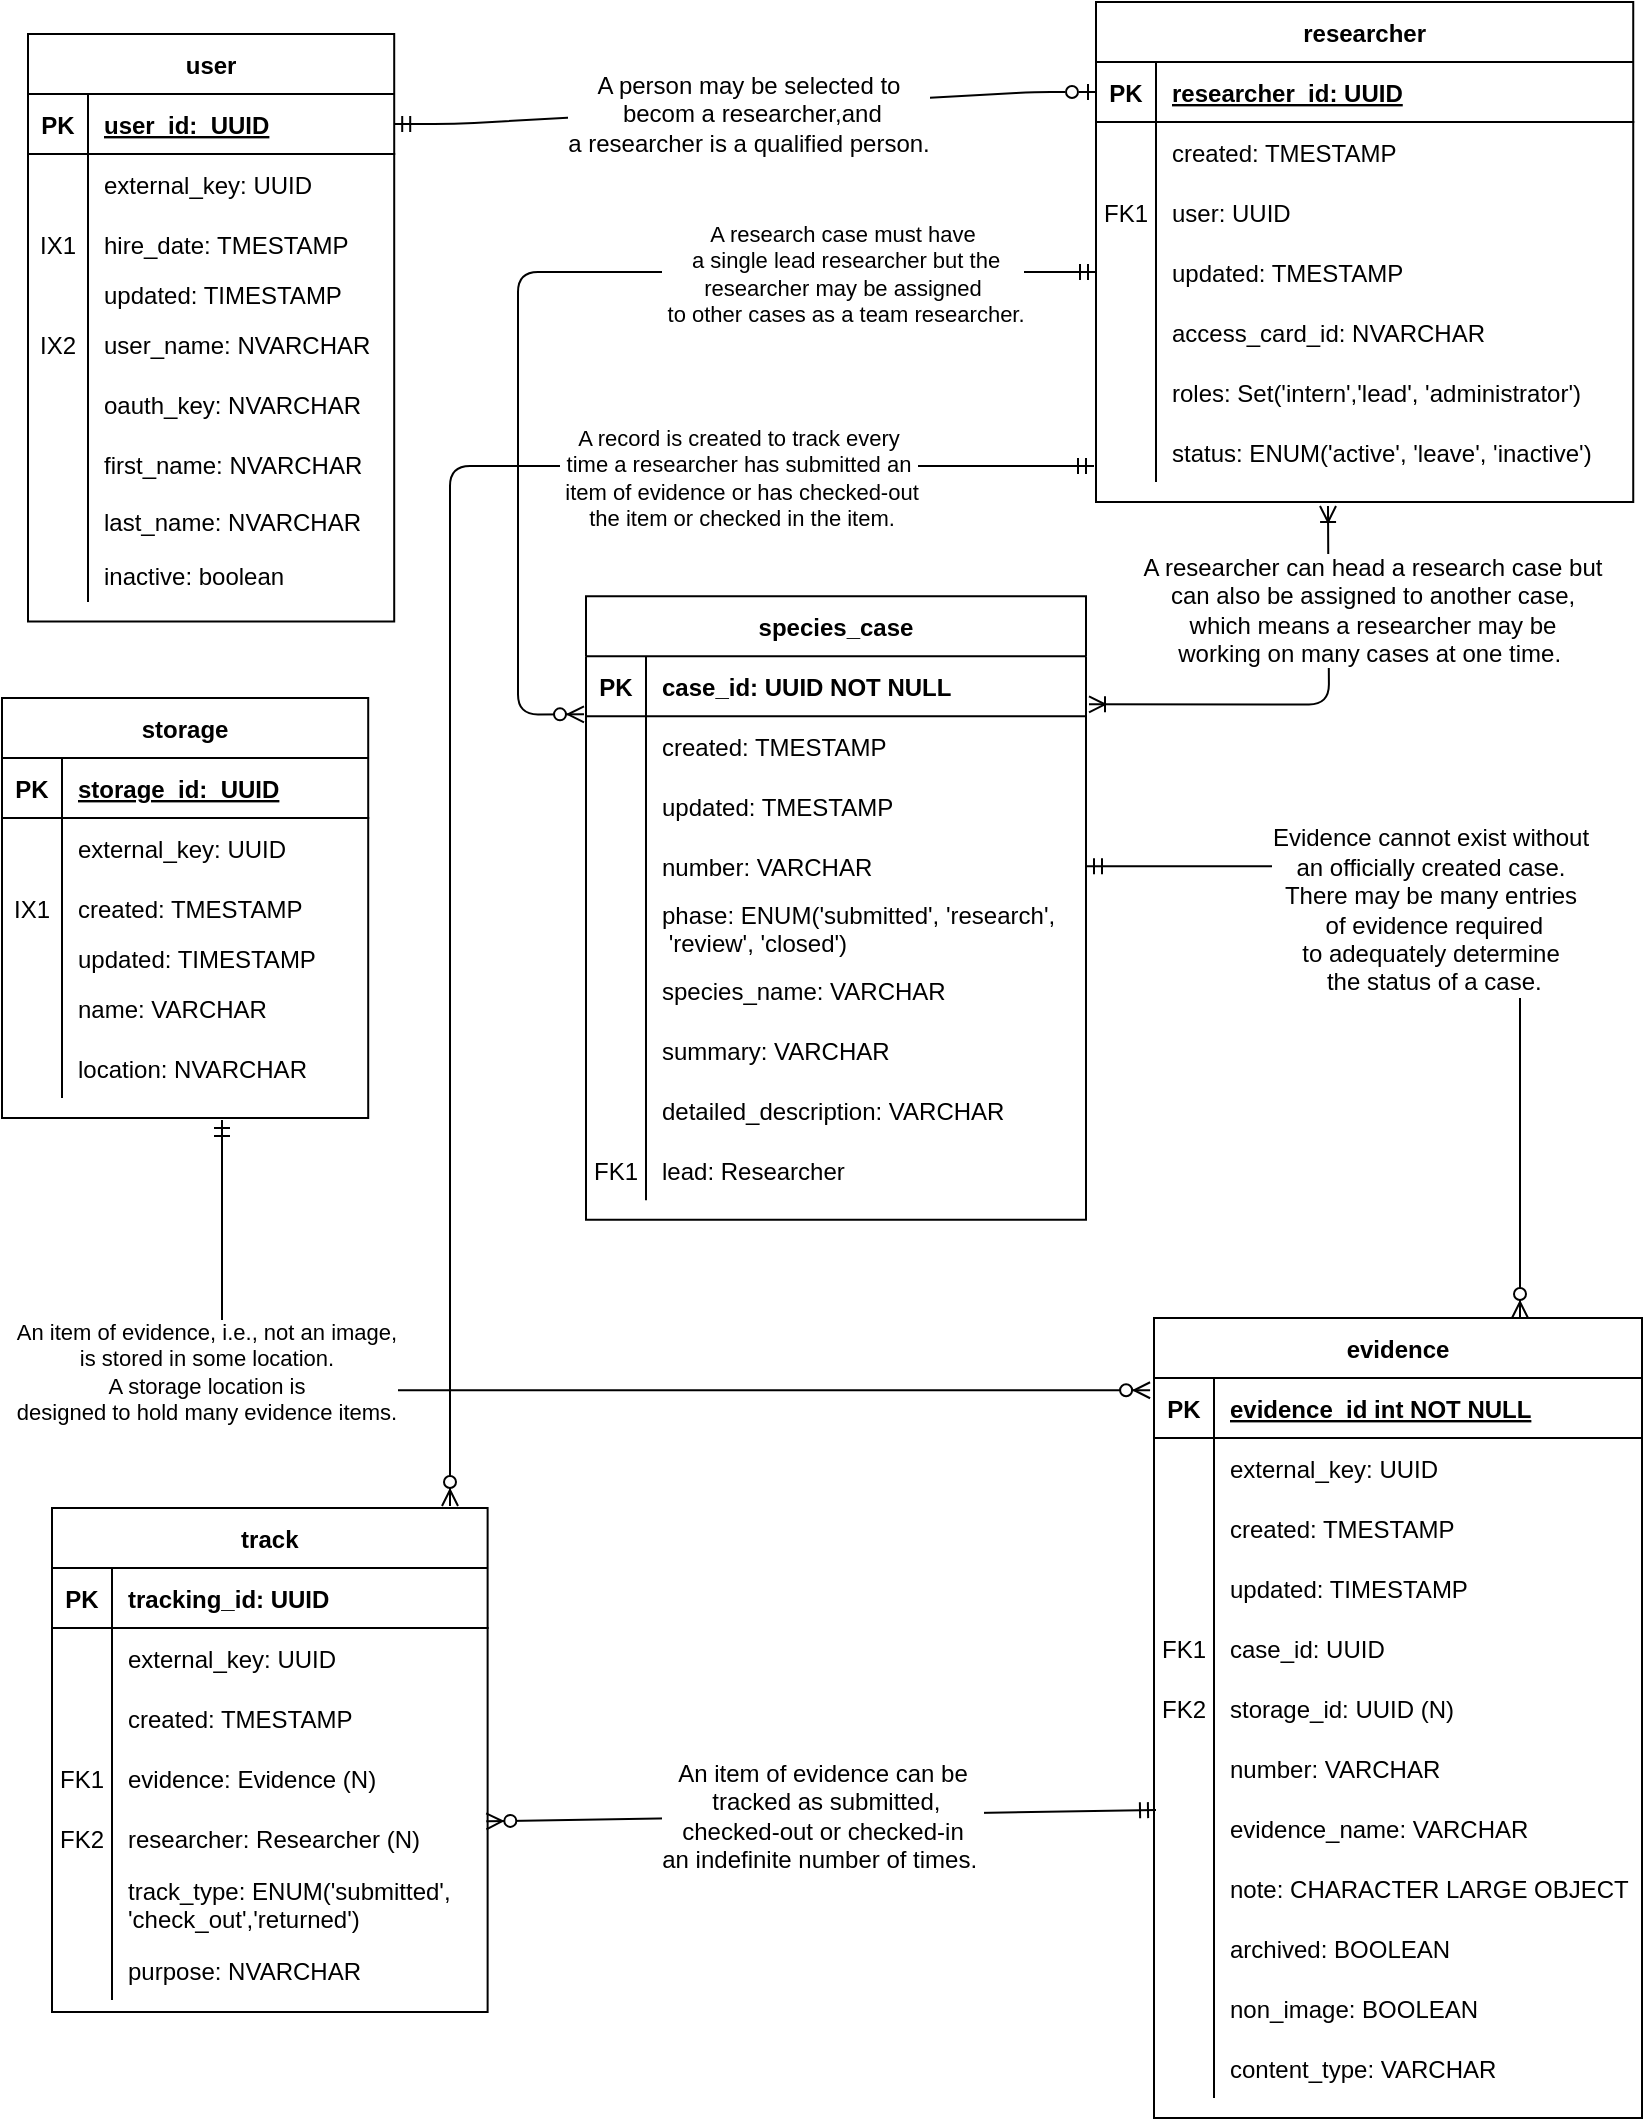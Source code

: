 <mxfile version="17.2.4" type="device"><diagram id="R2lEEEUBdFMjLlhIrx00" name="Page-1"><mxGraphModel dx="872" dy="495" grid="0" gridSize="10" guides="1" tooltips="1" connect="1" arrows="1" fold="1" page="1" pageScale="1" pageWidth="850" pageHeight="1100" math="0" shadow="0" extFonts="Permanent Marker^https://fonts.googleapis.com/css?family=Permanent+Marker"><root><mxCell id="0"/><mxCell id="1" parent="0"/><mxCell id="C-vyLk0tnHw3VtMMgP7b-13" value="species_case" style="shape=table;startSize=30;container=1;collapsible=1;childLayout=tableLayout;fixedRows=1;rowLines=0;fontStyle=1;align=center;resizeLast=1;" parent="1" vertex="1"><mxGeometry x="316" y="303.17" width="250" height="311.667" as="geometry"/></mxCell><mxCell id="C-vyLk0tnHw3VtMMgP7b-14" value="" style="shape=partialRectangle;collapsible=0;dropTarget=0;pointerEvents=0;fillColor=none;points=[[0,0.5],[1,0.5]];portConstraint=eastwest;top=0;left=0;right=0;bottom=1;" parent="C-vyLk0tnHw3VtMMgP7b-13" vertex="1"><mxGeometry y="30" width="250" height="30" as="geometry"/></mxCell><mxCell id="C-vyLk0tnHw3VtMMgP7b-15" value="PK" style="shape=partialRectangle;overflow=hidden;connectable=0;fillColor=none;top=0;left=0;bottom=0;right=0;fontStyle=1;" parent="C-vyLk0tnHw3VtMMgP7b-14" vertex="1"><mxGeometry width="30" height="30" as="geometry"><mxRectangle width="30" height="30" as="alternateBounds"/></mxGeometry></mxCell><mxCell id="C-vyLk0tnHw3VtMMgP7b-16" value="case_id: UUID NOT NULL " style="shape=partialRectangle;overflow=hidden;connectable=0;fillColor=none;top=0;left=0;bottom=0;right=0;align=left;spacingLeft=6;fontStyle=1;" parent="C-vyLk0tnHw3VtMMgP7b-14" vertex="1"><mxGeometry x="30" width="220" height="30" as="geometry"><mxRectangle width="220" height="30" as="alternateBounds"/></mxGeometry></mxCell><mxCell id="C-vyLk0tnHw3VtMMgP7b-17" value="" style="shape=partialRectangle;collapsible=0;dropTarget=0;pointerEvents=0;fillColor=none;points=[[0,0.5],[1,0.5]];portConstraint=eastwest;top=0;left=0;right=0;bottom=0;" parent="C-vyLk0tnHw3VtMMgP7b-13" vertex="1"><mxGeometry y="60" width="250" height="30" as="geometry"/></mxCell><mxCell id="C-vyLk0tnHw3VtMMgP7b-18" value="" style="shape=partialRectangle;overflow=hidden;connectable=0;fillColor=none;top=0;left=0;bottom=0;right=0;" parent="C-vyLk0tnHw3VtMMgP7b-17" vertex="1"><mxGeometry width="30" height="30" as="geometry"><mxRectangle width="30" height="30" as="alternateBounds"/></mxGeometry></mxCell><mxCell id="C-vyLk0tnHw3VtMMgP7b-19" value="created: TMESTAMP" style="shape=partialRectangle;overflow=hidden;connectable=0;fillColor=none;top=0;left=0;bottom=0;right=0;align=left;spacingLeft=6;" parent="C-vyLk0tnHw3VtMMgP7b-17" vertex="1"><mxGeometry x="30" width="220" height="30" as="geometry"><mxRectangle width="220" height="30" as="alternateBounds"/></mxGeometry></mxCell><mxCell id="JvU0ks09oIWArTATP7LB-10" value="" style="shape=partialRectangle;collapsible=0;dropTarget=0;pointerEvents=0;fillColor=none;points=[[0,0.5],[1,0.5]];portConstraint=eastwest;top=0;left=0;right=0;bottom=0;" parent="C-vyLk0tnHw3VtMMgP7b-13" vertex="1"><mxGeometry y="90" width="250" height="30" as="geometry"/></mxCell><mxCell id="JvU0ks09oIWArTATP7LB-11" value="" style="shape=partialRectangle;overflow=hidden;connectable=0;fillColor=none;top=0;left=0;bottom=0;right=0;" parent="JvU0ks09oIWArTATP7LB-10" vertex="1"><mxGeometry width="30" height="30" as="geometry"><mxRectangle width="30" height="30" as="alternateBounds"/></mxGeometry></mxCell><mxCell id="JvU0ks09oIWArTATP7LB-12" value="updated: TMESTAMP" style="shape=partialRectangle;overflow=hidden;connectable=0;fillColor=none;top=0;left=0;bottom=0;right=0;align=left;spacingLeft=6;" parent="JvU0ks09oIWArTATP7LB-10" vertex="1"><mxGeometry x="30" width="220" height="30" as="geometry"><mxRectangle width="220" height="30" as="alternateBounds"/></mxGeometry></mxCell><mxCell id="5sP2WgN8EQGmo5bwLs1_-2" value="" style="shape=partialRectangle;collapsible=0;dropTarget=0;pointerEvents=0;fillColor=none;points=[[0,0.5],[1,0.5]];portConstraint=eastwest;top=0;left=0;right=0;bottom=0;" parent="C-vyLk0tnHw3VtMMgP7b-13" vertex="1"><mxGeometry y="120" width="250" height="30" as="geometry"/></mxCell><mxCell id="5sP2WgN8EQGmo5bwLs1_-3" value="" style="shape=partialRectangle;overflow=hidden;connectable=0;fillColor=none;top=0;left=0;bottom=0;right=0;" parent="5sP2WgN8EQGmo5bwLs1_-2" vertex="1"><mxGeometry width="30" height="30" as="geometry"><mxRectangle width="30" height="30" as="alternateBounds"/></mxGeometry></mxCell><mxCell id="5sP2WgN8EQGmo5bwLs1_-4" value="number: VARCHAR" style="shape=partialRectangle;overflow=hidden;connectable=0;fillColor=none;top=0;left=0;bottom=0;right=0;align=left;spacingLeft=6;" parent="5sP2WgN8EQGmo5bwLs1_-2" vertex="1"><mxGeometry x="30" width="220" height="30" as="geometry"><mxRectangle width="220" height="30" as="alternateBounds"/></mxGeometry></mxCell><mxCell id="5sP2WgN8EQGmo5bwLs1_-5" value="" style="shape=partialRectangle;collapsible=0;dropTarget=0;pointerEvents=0;fillColor=none;points=[[0,0.5],[1,0.5]];portConstraint=eastwest;top=0;left=0;right=0;bottom=0;" parent="C-vyLk0tnHw3VtMMgP7b-13" vertex="1"><mxGeometry y="150" width="250" height="32" as="geometry"/></mxCell><mxCell id="5sP2WgN8EQGmo5bwLs1_-6" value="" style="shape=partialRectangle;overflow=hidden;connectable=0;fillColor=none;top=0;left=0;bottom=0;right=0;" parent="5sP2WgN8EQGmo5bwLs1_-5" vertex="1"><mxGeometry width="30" height="32" as="geometry"><mxRectangle width="30" height="32" as="alternateBounds"/></mxGeometry></mxCell><mxCell id="5sP2WgN8EQGmo5bwLs1_-7" value="phase: ENUM('submitted', 'research',&#10; 'review', 'closed')" style="shape=partialRectangle;overflow=hidden;connectable=0;fillColor=none;top=0;left=0;bottom=0;right=0;align=left;spacingLeft=6;" parent="5sP2WgN8EQGmo5bwLs1_-5" vertex="1"><mxGeometry x="30" width="220" height="32" as="geometry"><mxRectangle width="220" height="32" as="alternateBounds"/></mxGeometry></mxCell><mxCell id="C-vyLk0tnHw3VtMMgP7b-20" value="" style="shape=partialRectangle;collapsible=0;dropTarget=0;pointerEvents=0;fillColor=none;points=[[0,0.5],[1,0.5]];portConstraint=eastwest;top=0;left=0;right=0;bottom=0;" parent="C-vyLk0tnHw3VtMMgP7b-13" vertex="1"><mxGeometry y="182" width="250" height="30" as="geometry"/></mxCell><mxCell id="C-vyLk0tnHw3VtMMgP7b-21" value="" style="shape=partialRectangle;overflow=hidden;connectable=0;fillColor=none;top=0;left=0;bottom=0;right=0;" parent="C-vyLk0tnHw3VtMMgP7b-20" vertex="1"><mxGeometry width="30" height="30" as="geometry"><mxRectangle width="30" height="30" as="alternateBounds"/></mxGeometry></mxCell><mxCell id="C-vyLk0tnHw3VtMMgP7b-22" value="species_name: VARCHAR" style="shape=partialRectangle;overflow=hidden;connectable=0;fillColor=none;top=0;left=0;bottom=0;right=0;align=left;spacingLeft=6;" parent="C-vyLk0tnHw3VtMMgP7b-20" vertex="1"><mxGeometry x="30" width="220" height="30" as="geometry"><mxRectangle width="220" height="30" as="alternateBounds"/></mxGeometry></mxCell><mxCell id="5sP2WgN8EQGmo5bwLs1_-8" value="" style="shape=partialRectangle;collapsible=0;dropTarget=0;pointerEvents=0;fillColor=none;points=[[0,0.5],[1,0.5]];portConstraint=eastwest;top=0;left=0;right=0;bottom=0;" parent="C-vyLk0tnHw3VtMMgP7b-13" vertex="1"><mxGeometry y="212" width="250" height="30" as="geometry"/></mxCell><mxCell id="5sP2WgN8EQGmo5bwLs1_-9" value="" style="shape=partialRectangle;overflow=hidden;connectable=0;fillColor=none;top=0;left=0;bottom=0;right=0;" parent="5sP2WgN8EQGmo5bwLs1_-8" vertex="1"><mxGeometry width="30" height="30" as="geometry"><mxRectangle width="30" height="30" as="alternateBounds"/></mxGeometry></mxCell><mxCell id="5sP2WgN8EQGmo5bwLs1_-10" value="summary: VARCHAR" style="shape=partialRectangle;overflow=hidden;connectable=0;fillColor=none;top=0;left=0;bottom=0;right=0;align=left;spacingLeft=6;" parent="5sP2WgN8EQGmo5bwLs1_-8" vertex="1"><mxGeometry x="30" width="220" height="30" as="geometry"><mxRectangle width="220" height="30" as="alternateBounds"/></mxGeometry></mxCell><mxCell id="5sP2WgN8EQGmo5bwLs1_-11" value="" style="shape=partialRectangle;collapsible=0;dropTarget=0;pointerEvents=0;fillColor=none;points=[[0,0.5],[1,0.5]];portConstraint=eastwest;top=0;left=0;right=0;bottom=0;" parent="C-vyLk0tnHw3VtMMgP7b-13" vertex="1"><mxGeometry y="242" width="250" height="30" as="geometry"/></mxCell><mxCell id="5sP2WgN8EQGmo5bwLs1_-12" value="" style="shape=partialRectangle;overflow=hidden;connectable=0;fillColor=none;top=0;left=0;bottom=0;right=0;" parent="5sP2WgN8EQGmo5bwLs1_-11" vertex="1"><mxGeometry width="30" height="30" as="geometry"><mxRectangle width="30" height="30" as="alternateBounds"/></mxGeometry></mxCell><mxCell id="5sP2WgN8EQGmo5bwLs1_-13" value="detailed_description: VARCHAR" style="shape=partialRectangle;overflow=hidden;connectable=0;fillColor=none;top=0;left=0;bottom=0;right=0;align=left;spacingLeft=6;" parent="5sP2WgN8EQGmo5bwLs1_-11" vertex="1"><mxGeometry x="30" width="220" height="30" as="geometry"><mxRectangle width="220" height="30" as="alternateBounds"/></mxGeometry></mxCell><mxCell id="5sP2WgN8EQGmo5bwLs1_-51" value="" style="shape=partialRectangle;collapsible=0;dropTarget=0;pointerEvents=0;fillColor=none;points=[[0,0.5],[1,0.5]];portConstraint=eastwest;top=0;left=0;right=0;bottom=0;" parent="C-vyLk0tnHw3VtMMgP7b-13" vertex="1"><mxGeometry y="272" width="250" height="30" as="geometry"/></mxCell><mxCell id="5sP2WgN8EQGmo5bwLs1_-52" value="FK1" style="shape=partialRectangle;overflow=hidden;connectable=0;fillColor=none;top=0;left=0;bottom=0;right=0;" parent="5sP2WgN8EQGmo5bwLs1_-51" vertex="1"><mxGeometry width="30" height="30" as="geometry"><mxRectangle width="30" height="30" as="alternateBounds"/></mxGeometry></mxCell><mxCell id="5sP2WgN8EQGmo5bwLs1_-53" value="lead: Researcher" style="shape=partialRectangle;overflow=hidden;connectable=0;fillColor=none;top=0;left=0;bottom=0;right=0;align=left;spacingLeft=6;" parent="5sP2WgN8EQGmo5bwLs1_-51" vertex="1"><mxGeometry x="30" width="220" height="30" as="geometry"><mxRectangle width="220" height="30" as="alternateBounds"/></mxGeometry></mxCell><mxCell id="CBW8E1DYW-HsrD96wwYP-21" value="evidence" style="shape=table;startSize=30;container=1;collapsible=1;childLayout=tableLayout;fixedRows=1;rowLines=0;fontStyle=1;align=center;resizeLast=1;" parent="1" vertex="1"><mxGeometry x="600" y="664" width="244" height="400" as="geometry"/></mxCell><mxCell id="CBW8E1DYW-HsrD96wwYP-22" value="" style="shape=partialRectangle;collapsible=0;dropTarget=0;pointerEvents=0;fillColor=none;points=[[0,0.5],[1,0.5]];portConstraint=eastwest;top=0;left=0;right=0;bottom=1;" parent="CBW8E1DYW-HsrD96wwYP-21" vertex="1"><mxGeometry y="30" width="244" height="30" as="geometry"/></mxCell><mxCell id="CBW8E1DYW-HsrD96wwYP-23" value="PK" style="shape=partialRectangle;overflow=hidden;connectable=0;fillColor=none;top=0;left=0;bottom=0;right=0;fontStyle=1;" parent="CBW8E1DYW-HsrD96wwYP-22" vertex="1"><mxGeometry width="30" height="30" as="geometry"><mxRectangle width="30" height="30" as="alternateBounds"/></mxGeometry></mxCell><mxCell id="CBW8E1DYW-HsrD96wwYP-24" value="evidence_id int NOT NULL " style="shape=partialRectangle;overflow=hidden;connectable=0;fillColor=none;top=0;left=0;bottom=0;right=0;align=left;spacingLeft=6;fontStyle=5;" parent="CBW8E1DYW-HsrD96wwYP-22" vertex="1"><mxGeometry x="30" width="214" height="30" as="geometry"><mxRectangle width="214" height="30" as="alternateBounds"/></mxGeometry></mxCell><mxCell id="5sP2WgN8EQGmo5bwLs1_-45" value="" style="shape=partialRectangle;collapsible=0;dropTarget=0;pointerEvents=0;fillColor=none;points=[[0,0.5],[1,0.5]];portConstraint=eastwest;top=0;left=0;right=0;bottom=0;" parent="CBW8E1DYW-HsrD96wwYP-21" vertex="1"><mxGeometry y="60" width="244" height="30" as="geometry"/></mxCell><mxCell id="5sP2WgN8EQGmo5bwLs1_-46" value="" style="shape=partialRectangle;overflow=hidden;connectable=0;fillColor=none;top=0;left=0;bottom=0;right=0;" parent="5sP2WgN8EQGmo5bwLs1_-45" vertex="1"><mxGeometry width="30" height="30" as="geometry"><mxRectangle width="30" height="30" as="alternateBounds"/></mxGeometry></mxCell><mxCell id="5sP2WgN8EQGmo5bwLs1_-47" value="external_key: UUID" style="shape=partialRectangle;overflow=hidden;connectable=0;fillColor=none;top=0;left=0;bottom=0;right=0;align=left;spacingLeft=6;" parent="5sP2WgN8EQGmo5bwLs1_-45" vertex="1"><mxGeometry x="30" width="214" height="30" as="geometry"><mxRectangle width="214" height="30" as="alternateBounds"/></mxGeometry></mxCell><mxCell id="JvU0ks09oIWArTATP7LB-4" value="" style="shape=partialRectangle;collapsible=0;dropTarget=0;pointerEvents=0;fillColor=none;points=[[0,0.5],[1,0.5]];portConstraint=eastwest;top=0;left=0;right=0;bottom=0;" parent="CBW8E1DYW-HsrD96wwYP-21" vertex="1"><mxGeometry y="90" width="244" height="30" as="geometry"/></mxCell><mxCell id="JvU0ks09oIWArTATP7LB-5" value="" style="shape=partialRectangle;overflow=hidden;connectable=0;fillColor=none;top=0;left=0;bottom=0;right=0;" parent="JvU0ks09oIWArTATP7LB-4" vertex="1"><mxGeometry width="30" height="30" as="geometry"><mxRectangle width="30" height="30" as="alternateBounds"/></mxGeometry></mxCell><mxCell id="JvU0ks09oIWArTATP7LB-6" value="created: TMESTAMP" style="shape=partialRectangle;overflow=hidden;connectable=0;fillColor=none;top=0;left=0;bottom=0;right=0;align=left;spacingLeft=6;" parent="JvU0ks09oIWArTATP7LB-4" vertex="1"><mxGeometry x="30" width="214" height="30" as="geometry"><mxRectangle width="214" height="30" as="alternateBounds"/></mxGeometry></mxCell><mxCell id="JvU0ks09oIWArTATP7LB-7" value="" style="shape=partialRectangle;collapsible=0;dropTarget=0;pointerEvents=0;fillColor=none;points=[[0,0.5],[1,0.5]];portConstraint=eastwest;top=0;left=0;right=0;bottom=0;" parent="CBW8E1DYW-HsrD96wwYP-21" vertex="1"><mxGeometry y="120" width="244" height="30" as="geometry"/></mxCell><mxCell id="JvU0ks09oIWArTATP7LB-8" value="" style="shape=partialRectangle;overflow=hidden;connectable=0;fillColor=none;top=0;left=0;bottom=0;right=0;" parent="JvU0ks09oIWArTATP7LB-7" vertex="1"><mxGeometry width="30" height="30" as="geometry"><mxRectangle width="30" height="30" as="alternateBounds"/></mxGeometry></mxCell><mxCell id="JvU0ks09oIWArTATP7LB-9" value="updated: TIMESTAMP" style="shape=partialRectangle;overflow=hidden;connectable=0;fillColor=none;top=0;left=0;bottom=0;right=0;align=left;spacingLeft=6;" parent="JvU0ks09oIWArTATP7LB-7" vertex="1"><mxGeometry x="30" width="214" height="30" as="geometry"><mxRectangle width="214" height="30" as="alternateBounds"/></mxGeometry></mxCell><mxCell id="CBW8E1DYW-HsrD96wwYP-25" value="" style="shape=partialRectangle;collapsible=0;dropTarget=0;pointerEvents=0;fillColor=none;points=[[0,0.5],[1,0.5]];portConstraint=eastwest;top=0;left=0;right=0;bottom=0;" parent="CBW8E1DYW-HsrD96wwYP-21" vertex="1"><mxGeometry y="150" width="244" height="30" as="geometry"/></mxCell><mxCell id="CBW8E1DYW-HsrD96wwYP-26" value="FK1" style="shape=partialRectangle;overflow=hidden;connectable=0;fillColor=none;top=0;left=0;bottom=0;right=0;" parent="CBW8E1DYW-HsrD96wwYP-25" vertex="1"><mxGeometry width="30" height="30" as="geometry"><mxRectangle width="30" height="30" as="alternateBounds"/></mxGeometry></mxCell><mxCell id="CBW8E1DYW-HsrD96wwYP-27" value="case_id: UUID" style="shape=partialRectangle;overflow=hidden;connectable=0;fillColor=none;top=0;left=0;bottom=0;right=0;align=left;spacingLeft=6;" parent="CBW8E1DYW-HsrD96wwYP-25" vertex="1"><mxGeometry x="30" width="214" height="30" as="geometry"><mxRectangle width="214" height="30" as="alternateBounds"/></mxGeometry></mxCell><mxCell id="CBW8E1DYW-HsrD96wwYP-28" value="" style="shape=partialRectangle;collapsible=0;dropTarget=0;pointerEvents=0;fillColor=none;points=[[0,0.5],[1,0.5]];portConstraint=eastwest;top=0;left=0;right=0;bottom=0;" parent="CBW8E1DYW-HsrD96wwYP-21" vertex="1"><mxGeometry y="180" width="244" height="30" as="geometry"/></mxCell><mxCell id="CBW8E1DYW-HsrD96wwYP-29" value="FK2" style="shape=partialRectangle;overflow=hidden;connectable=0;fillColor=none;top=0;left=0;bottom=0;right=0;" parent="CBW8E1DYW-HsrD96wwYP-28" vertex="1"><mxGeometry width="30" height="30" as="geometry"><mxRectangle width="30" height="30" as="alternateBounds"/></mxGeometry></mxCell><mxCell id="CBW8E1DYW-HsrD96wwYP-30" value="storage_id: UUID (N)" style="shape=partialRectangle;overflow=hidden;connectable=0;fillColor=none;top=0;left=0;bottom=0;right=0;align=left;spacingLeft=6;" parent="CBW8E1DYW-HsrD96wwYP-28" vertex="1"><mxGeometry x="30" width="214" height="30" as="geometry"><mxRectangle width="214" height="30" as="alternateBounds"/></mxGeometry></mxCell><mxCell id="gM_kHmzgaJMSD7h1Kxhx-1" value="" style="shape=partialRectangle;collapsible=0;dropTarget=0;pointerEvents=0;fillColor=none;points=[[0,0.5],[1,0.5]];portConstraint=eastwest;top=0;left=0;right=0;bottom=0;" parent="CBW8E1DYW-HsrD96wwYP-21" vertex="1"><mxGeometry y="210" width="244" height="30" as="geometry"/></mxCell><mxCell id="gM_kHmzgaJMSD7h1Kxhx-2" value="" style="shape=partialRectangle;overflow=hidden;connectable=0;fillColor=none;top=0;left=0;bottom=0;right=0;" parent="gM_kHmzgaJMSD7h1Kxhx-1" vertex="1"><mxGeometry width="30" height="30" as="geometry"><mxRectangle width="30" height="30" as="alternateBounds"/></mxGeometry></mxCell><mxCell id="gM_kHmzgaJMSD7h1Kxhx-3" value="number: VARCHAR" style="shape=partialRectangle;overflow=hidden;connectable=0;fillColor=none;top=0;left=0;bottom=0;right=0;align=left;spacingLeft=6;" parent="gM_kHmzgaJMSD7h1Kxhx-1" vertex="1"><mxGeometry x="30" width="214" height="30" as="geometry"><mxRectangle width="214" height="30" as="alternateBounds"/></mxGeometry></mxCell><mxCell id="gM_kHmzgaJMSD7h1Kxhx-4" value="" style="shape=partialRectangle;collapsible=0;dropTarget=0;pointerEvents=0;fillColor=none;points=[[0,0.5],[1,0.5]];portConstraint=eastwest;top=0;left=0;right=0;bottom=0;" parent="CBW8E1DYW-HsrD96wwYP-21" vertex="1"><mxGeometry y="240" width="244" height="30" as="geometry"/></mxCell><mxCell id="gM_kHmzgaJMSD7h1Kxhx-5" value="" style="shape=partialRectangle;overflow=hidden;connectable=0;fillColor=none;top=0;left=0;bottom=0;right=0;" parent="gM_kHmzgaJMSD7h1Kxhx-4" vertex="1"><mxGeometry width="30" height="30" as="geometry"><mxRectangle width="30" height="30" as="alternateBounds"/></mxGeometry></mxCell><mxCell id="gM_kHmzgaJMSD7h1Kxhx-6" value="evidence_name: VARCHAR" style="shape=partialRectangle;overflow=hidden;connectable=0;fillColor=none;top=0;left=0;bottom=0;right=0;align=left;spacingLeft=6;" parent="gM_kHmzgaJMSD7h1Kxhx-4" vertex="1"><mxGeometry x="30" width="214" height="30" as="geometry"><mxRectangle width="214" height="30" as="alternateBounds"/></mxGeometry></mxCell><mxCell id="gM_kHmzgaJMSD7h1Kxhx-7" value="" style="shape=partialRectangle;collapsible=0;dropTarget=0;pointerEvents=0;fillColor=none;points=[[0,0.5],[1,0.5]];portConstraint=eastwest;top=0;left=0;right=0;bottom=0;" parent="CBW8E1DYW-HsrD96wwYP-21" vertex="1"><mxGeometry y="270" width="244" height="30" as="geometry"/></mxCell><mxCell id="gM_kHmzgaJMSD7h1Kxhx-8" value="" style="shape=partialRectangle;overflow=hidden;connectable=0;fillColor=none;top=0;left=0;bottom=0;right=0;" parent="gM_kHmzgaJMSD7h1Kxhx-7" vertex="1"><mxGeometry width="30" height="30" as="geometry"><mxRectangle width="30" height="30" as="alternateBounds"/></mxGeometry></mxCell><mxCell id="gM_kHmzgaJMSD7h1Kxhx-9" value="note: CHARACTER LARGE OBJECT" style="shape=partialRectangle;overflow=hidden;connectable=0;fillColor=none;top=0;left=0;bottom=0;right=0;align=left;spacingLeft=6;" parent="gM_kHmzgaJMSD7h1Kxhx-7" vertex="1"><mxGeometry x="30" width="214" height="30" as="geometry"><mxRectangle width="214" height="30" as="alternateBounds"/></mxGeometry></mxCell><mxCell id="gM_kHmzgaJMSD7h1Kxhx-10" value="" style="shape=partialRectangle;collapsible=0;dropTarget=0;pointerEvents=0;fillColor=none;points=[[0,0.5],[1,0.5]];portConstraint=eastwest;top=0;left=0;right=0;bottom=0;" parent="CBW8E1DYW-HsrD96wwYP-21" vertex="1"><mxGeometry y="300" width="244" height="30" as="geometry"/></mxCell><mxCell id="gM_kHmzgaJMSD7h1Kxhx-11" value="" style="shape=partialRectangle;overflow=hidden;connectable=0;fillColor=none;top=0;left=0;bottom=0;right=0;" parent="gM_kHmzgaJMSD7h1Kxhx-10" vertex="1"><mxGeometry width="30" height="30" as="geometry"><mxRectangle width="30" height="30" as="alternateBounds"/></mxGeometry></mxCell><mxCell id="gM_kHmzgaJMSD7h1Kxhx-12" value="archived: BOOLEAN" style="shape=partialRectangle;overflow=hidden;connectable=0;fillColor=none;top=0;left=0;bottom=0;right=0;align=left;spacingLeft=6;" parent="gM_kHmzgaJMSD7h1Kxhx-10" vertex="1"><mxGeometry x="30" width="214" height="30" as="geometry"><mxRectangle width="214" height="30" as="alternateBounds"/></mxGeometry></mxCell><mxCell id="gM_kHmzgaJMSD7h1Kxhx-13" value="" style="shape=partialRectangle;collapsible=0;dropTarget=0;pointerEvents=0;fillColor=none;points=[[0,0.5],[1,0.5]];portConstraint=eastwest;top=0;left=0;right=0;bottom=0;" parent="CBW8E1DYW-HsrD96wwYP-21" vertex="1"><mxGeometry y="330" width="244" height="30" as="geometry"/></mxCell><mxCell id="gM_kHmzgaJMSD7h1Kxhx-14" value="" style="shape=partialRectangle;overflow=hidden;connectable=0;fillColor=none;top=0;left=0;bottom=0;right=0;" parent="gM_kHmzgaJMSD7h1Kxhx-13" vertex="1"><mxGeometry width="30" height="30" as="geometry"><mxRectangle width="30" height="30" as="alternateBounds"/></mxGeometry></mxCell><mxCell id="gM_kHmzgaJMSD7h1Kxhx-15" value="non_image: BOOLEAN" style="shape=partialRectangle;overflow=hidden;connectable=0;fillColor=none;top=0;left=0;bottom=0;right=0;align=left;spacingLeft=6;" parent="gM_kHmzgaJMSD7h1Kxhx-13" vertex="1"><mxGeometry x="30" width="214" height="30" as="geometry"><mxRectangle width="214" height="30" as="alternateBounds"/></mxGeometry></mxCell><mxCell id="5sP2WgN8EQGmo5bwLs1_-48" value="" style="shape=partialRectangle;collapsible=0;dropTarget=0;pointerEvents=0;fillColor=none;points=[[0,0.5],[1,0.5]];portConstraint=eastwest;top=0;left=0;right=0;bottom=0;" parent="CBW8E1DYW-HsrD96wwYP-21" vertex="1"><mxGeometry y="360" width="244" height="30" as="geometry"/></mxCell><mxCell id="5sP2WgN8EQGmo5bwLs1_-49" value="" style="shape=partialRectangle;overflow=hidden;connectable=0;fillColor=none;top=0;left=0;bottom=0;right=0;" parent="5sP2WgN8EQGmo5bwLs1_-48" vertex="1"><mxGeometry width="30" height="30" as="geometry"><mxRectangle width="30" height="30" as="alternateBounds"/></mxGeometry></mxCell><mxCell id="5sP2WgN8EQGmo5bwLs1_-50" value="content_type: VARCHAR" style="shape=partialRectangle;overflow=hidden;connectable=0;fillColor=none;top=0;left=0;bottom=0;right=0;align=left;spacingLeft=6;" parent="5sP2WgN8EQGmo5bwLs1_-48" vertex="1"><mxGeometry x="30" width="214" height="30" as="geometry"><mxRectangle width="214" height="30" as="alternateBounds"/></mxGeometry></mxCell><mxCell id="5sP2WgN8EQGmo5bwLs1_-1" value="Evidence cannot exist without &lt;br&gt;an officially created case. &lt;br&gt;There may be many entries&lt;br&gt;&amp;nbsp;of evidence required &lt;br&gt;to adequately determine&lt;br&gt;&amp;nbsp;the status of a case." style="fontSize=12;html=1;endArrow=ERzeroToMany;startArrow=ERmandOne;edgeStyle=orthogonalEdgeStyle;exitX=1;exitY=0.5;exitDx=0;exitDy=0;entryX=0.75;entryY=0;entryDx=0;entryDy=0;" parent="1" source="5sP2WgN8EQGmo5bwLs1_-2" target="CBW8E1DYW-HsrD96wwYP-21" edge="1"><mxGeometry x="-0.223" y="-22" width="100" height="100" relative="1" as="geometry"><mxPoint x="469" y="506" as="sourcePoint"/><mxPoint x="410" y="697" as="targetPoint"/><mxPoint as="offset"/></mxGeometry></mxCell><mxCell id="5sP2WgN8EQGmo5bwLs1_-41" value="A researcher can head a research case but &lt;br&gt;can also be assigned to another case,&lt;br&gt;which means a researcher may be &lt;br&gt;working on many cases at one time.&amp;nbsp;" style="fontSize=12;html=1;endArrow=ERoneToMany;startArrow=ERoneToMany;exitX=1.006;exitY=0.8;exitDx=0;exitDy=0;edgeStyle=orthogonalEdgeStyle;exitPerimeter=0;" parent="1" source="C-vyLk0tnHw3VtMMgP7b-14" edge="1"><mxGeometry x="0.524" y="-22" width="100" height="100" relative="1" as="geometry"><mxPoint x="491" y="430" as="sourcePoint"/><mxPoint x="687" y="258" as="targetPoint"/><mxPoint as="offset"/></mxGeometry></mxCell><mxCell id="C-vyLk0tnHw3VtMMgP7b-23" value="user" style="shape=table;startSize=30;container=1;collapsible=1;childLayout=tableLayout;fixedRows=1;rowLines=0;fontStyle=1;align=center;resizeLast=1;" parent="1" vertex="1"><mxGeometry x="37.002" y="22" width="183.103" height="293.693" as="geometry"/></mxCell><mxCell id="C-vyLk0tnHw3VtMMgP7b-24" value="" style="shape=partialRectangle;collapsible=0;dropTarget=0;pointerEvents=0;fillColor=none;points=[[0,0.5],[1,0.5]];portConstraint=eastwest;top=0;left=0;right=0;bottom=1;" parent="C-vyLk0tnHw3VtMMgP7b-23" vertex="1"><mxGeometry y="30" width="183.103" height="30" as="geometry"/></mxCell><mxCell id="C-vyLk0tnHw3VtMMgP7b-25" value="PK" style="shape=partialRectangle;overflow=hidden;connectable=0;fillColor=none;top=0;left=0;bottom=0;right=0;fontStyle=1;" parent="C-vyLk0tnHw3VtMMgP7b-24" vertex="1"><mxGeometry width="30" height="30" as="geometry"><mxRectangle width="30" height="30" as="alternateBounds"/></mxGeometry></mxCell><mxCell id="C-vyLk0tnHw3VtMMgP7b-26" value="user_id:  UUID" style="shape=partialRectangle;overflow=hidden;connectable=0;fillColor=none;top=0;left=0;bottom=0;right=0;align=left;spacingLeft=6;fontStyle=5;" parent="C-vyLk0tnHw3VtMMgP7b-24" vertex="1"><mxGeometry x="30" width="153.103" height="30" as="geometry"><mxRectangle width="153.103" height="30" as="alternateBounds"/></mxGeometry></mxCell><mxCell id="2B0N_Wl0zQWA0DdDdHzv-2" value="" style="shape=partialRectangle;collapsible=0;dropTarget=0;pointerEvents=0;fillColor=none;points=[[0,0.5],[1,0.5]];portConstraint=eastwest;top=0;left=0;right=0;bottom=0;" parent="C-vyLk0tnHw3VtMMgP7b-23" vertex="1"><mxGeometry y="60" width="183.103" height="30" as="geometry"/></mxCell><mxCell id="2B0N_Wl0zQWA0DdDdHzv-3" value="" style="shape=partialRectangle;overflow=hidden;connectable=0;fillColor=none;top=0;left=0;bottom=0;right=0;" parent="2B0N_Wl0zQWA0DdDdHzv-2" vertex="1"><mxGeometry width="30" height="30" as="geometry"><mxRectangle width="30" height="30" as="alternateBounds"/></mxGeometry></mxCell><mxCell id="2B0N_Wl0zQWA0DdDdHzv-4" value="external_key: UUID" style="shape=partialRectangle;overflow=hidden;connectable=0;fillColor=none;top=0;left=0;bottom=0;right=0;align=left;spacingLeft=6;" parent="2B0N_Wl0zQWA0DdDdHzv-2" vertex="1"><mxGeometry x="30" width="153.103" height="30" as="geometry"><mxRectangle width="153.103" height="30" as="alternateBounds"/></mxGeometry></mxCell><mxCell id="uK24Tcoy7Z74Q3FAuvYM-1" value="" style="shape=partialRectangle;collapsible=0;dropTarget=0;pointerEvents=0;fillColor=none;points=[[0,0.5],[1,0.5]];portConstraint=eastwest;top=0;left=0;right=0;bottom=0;" parent="C-vyLk0tnHw3VtMMgP7b-23" vertex="1"><mxGeometry y="90" width="183.103" height="30" as="geometry"/></mxCell><mxCell id="uK24Tcoy7Z74Q3FAuvYM-2" value="IX1" style="shape=partialRectangle;overflow=hidden;connectable=0;fillColor=none;top=0;left=0;bottom=0;right=0;" parent="uK24Tcoy7Z74Q3FAuvYM-1" vertex="1"><mxGeometry width="30" height="30" as="geometry"><mxRectangle width="30" height="30" as="alternateBounds"/></mxGeometry></mxCell><mxCell id="uK24Tcoy7Z74Q3FAuvYM-3" value="hire_date: TMESTAMP" style="shape=partialRectangle;overflow=hidden;connectable=0;fillColor=none;top=0;left=0;bottom=0;right=0;align=left;spacingLeft=6;" parent="uK24Tcoy7Z74Q3FAuvYM-1" vertex="1"><mxGeometry x="30" width="153.103" height="30" as="geometry"><mxRectangle width="153.103" height="30" as="alternateBounds"/></mxGeometry></mxCell><mxCell id="2B0N_Wl0zQWA0DdDdHzv-5" value="" style="shape=partialRectangle;collapsible=0;dropTarget=0;pointerEvents=0;fillColor=none;points=[[0,0.5],[1,0.5]];portConstraint=eastwest;top=0;left=0;right=0;bottom=0;" parent="C-vyLk0tnHw3VtMMgP7b-23" vertex="1"><mxGeometry y="120" width="183.103" height="20" as="geometry"/></mxCell><mxCell id="2B0N_Wl0zQWA0DdDdHzv-6" value="" style="shape=partialRectangle;overflow=hidden;connectable=0;fillColor=none;top=0;left=0;bottom=0;right=0;" parent="2B0N_Wl0zQWA0DdDdHzv-5" vertex="1"><mxGeometry width="30" height="20" as="geometry"><mxRectangle width="30" height="20" as="alternateBounds"/></mxGeometry></mxCell><mxCell id="2B0N_Wl0zQWA0DdDdHzv-7" value="updated: TIMESTAMP" style="shape=partialRectangle;overflow=hidden;connectable=0;fillColor=none;top=0;left=0;bottom=0;right=0;align=left;spacingLeft=6;" parent="2B0N_Wl0zQWA0DdDdHzv-5" vertex="1"><mxGeometry x="30" width="153.103" height="20" as="geometry"><mxRectangle width="153.103" height="20" as="alternateBounds"/></mxGeometry></mxCell><mxCell id="C-vyLk0tnHw3VtMMgP7b-27" value="" style="shape=partialRectangle;collapsible=0;dropTarget=0;pointerEvents=0;fillColor=none;points=[[0,0.5],[1,0.5]];portConstraint=eastwest;top=0;left=0;right=0;bottom=0;" parent="C-vyLk0tnHw3VtMMgP7b-23" vertex="1"><mxGeometry y="140" width="183.103" height="30" as="geometry"/></mxCell><mxCell id="C-vyLk0tnHw3VtMMgP7b-28" value="IX2" style="shape=partialRectangle;overflow=hidden;connectable=0;fillColor=none;top=0;left=0;bottom=0;right=0;" parent="C-vyLk0tnHw3VtMMgP7b-27" vertex="1"><mxGeometry width="30" height="30" as="geometry"><mxRectangle width="30" height="30" as="alternateBounds"/></mxGeometry></mxCell><mxCell id="C-vyLk0tnHw3VtMMgP7b-29" value="user_name: NVARCHAR " style="shape=partialRectangle;overflow=hidden;connectable=0;fillColor=none;top=0;left=0;bottom=0;right=0;align=left;spacingLeft=6;" parent="C-vyLk0tnHw3VtMMgP7b-27" vertex="1"><mxGeometry x="30" width="153.103" height="30" as="geometry"><mxRectangle width="153.103" height="30" as="alternateBounds"/></mxGeometry></mxCell><mxCell id="Ow9dAvMLi8LnMIdlSTMW-1" value="" style="shape=partialRectangle;collapsible=0;dropTarget=0;pointerEvents=0;fillColor=none;points=[[0,0.5],[1,0.5]];portConstraint=eastwest;top=0;left=0;right=0;bottom=0;" parent="C-vyLk0tnHw3VtMMgP7b-23" vertex="1"><mxGeometry y="170" width="183.103" height="30" as="geometry"/></mxCell><mxCell id="Ow9dAvMLi8LnMIdlSTMW-2" value="" style="shape=partialRectangle;overflow=hidden;connectable=0;fillColor=none;top=0;left=0;bottom=0;right=0;" parent="Ow9dAvMLi8LnMIdlSTMW-1" vertex="1"><mxGeometry width="30" height="30" as="geometry"><mxRectangle width="30" height="30" as="alternateBounds"/></mxGeometry></mxCell><mxCell id="Ow9dAvMLi8LnMIdlSTMW-3" value="oauth_key: NVARCHAR " style="shape=partialRectangle;overflow=hidden;connectable=0;fillColor=none;top=0;left=0;bottom=0;right=0;align=left;spacingLeft=6;" parent="Ow9dAvMLi8LnMIdlSTMW-1" vertex="1"><mxGeometry x="30" width="153.103" height="30" as="geometry"><mxRectangle width="153.103" height="30" as="alternateBounds"/></mxGeometry></mxCell><mxCell id="2B0N_Wl0zQWA0DdDdHzv-8" value="" style="shape=partialRectangle;collapsible=0;dropTarget=0;pointerEvents=0;fillColor=none;points=[[0,0.5],[1,0.5]];portConstraint=eastwest;top=0;left=0;right=0;bottom=0;" parent="C-vyLk0tnHw3VtMMgP7b-23" vertex="1"><mxGeometry y="200" width="183.103" height="30" as="geometry"/></mxCell><mxCell id="2B0N_Wl0zQWA0DdDdHzv-9" value="" style="shape=partialRectangle;overflow=hidden;connectable=0;fillColor=none;top=0;left=0;bottom=0;right=0;" parent="2B0N_Wl0zQWA0DdDdHzv-8" vertex="1"><mxGeometry width="30" height="30" as="geometry"><mxRectangle width="30" height="30" as="alternateBounds"/></mxGeometry></mxCell><mxCell id="2B0N_Wl0zQWA0DdDdHzv-10" value="first_name: NVARCHAR " style="shape=partialRectangle;overflow=hidden;connectable=0;fillColor=none;top=0;left=0;bottom=0;right=0;align=left;spacingLeft=6;" parent="2B0N_Wl0zQWA0DdDdHzv-8" vertex="1"><mxGeometry x="30" width="153.103" height="30" as="geometry"><mxRectangle width="153.103" height="30" as="alternateBounds"/></mxGeometry></mxCell><mxCell id="2B0N_Wl0zQWA0DdDdHzv-11" value="" style="shape=partialRectangle;collapsible=0;dropTarget=0;pointerEvents=0;fillColor=none;points=[[0,0.5],[1,0.5]];portConstraint=eastwest;top=0;left=0;right=0;bottom=0;" parent="C-vyLk0tnHw3VtMMgP7b-23" vertex="1"><mxGeometry y="230" width="183.103" height="27" as="geometry"/></mxCell><mxCell id="2B0N_Wl0zQWA0DdDdHzv-12" value="" style="shape=partialRectangle;overflow=hidden;connectable=0;fillColor=none;top=0;left=0;bottom=0;right=0;" parent="2B0N_Wl0zQWA0DdDdHzv-11" vertex="1"><mxGeometry width="30" height="27" as="geometry"><mxRectangle width="30" height="27" as="alternateBounds"/></mxGeometry></mxCell><mxCell id="2B0N_Wl0zQWA0DdDdHzv-13" value="last_name: NVARCHAR " style="shape=partialRectangle;overflow=hidden;connectable=0;fillColor=none;top=0;left=0;bottom=0;right=0;align=left;spacingLeft=6;" parent="2B0N_Wl0zQWA0DdDdHzv-11" vertex="1"><mxGeometry x="30" width="153.103" height="27" as="geometry"><mxRectangle width="153.103" height="27" as="alternateBounds"/></mxGeometry></mxCell><mxCell id="oy75awSSQLf3G2YUX-Z2-1" value="" style="shape=partialRectangle;collapsible=0;dropTarget=0;pointerEvents=0;fillColor=none;points=[[0,0.5],[1,0.5]];portConstraint=eastwest;top=0;left=0;right=0;bottom=0;" parent="C-vyLk0tnHw3VtMMgP7b-23" vertex="1"><mxGeometry y="257" width="183.103" height="27" as="geometry"/></mxCell><mxCell id="oy75awSSQLf3G2YUX-Z2-2" value="" style="shape=partialRectangle;overflow=hidden;connectable=0;fillColor=none;top=0;left=0;bottom=0;right=0;" parent="oy75awSSQLf3G2YUX-Z2-1" vertex="1"><mxGeometry width="30" height="27" as="geometry"><mxRectangle width="30" height="27" as="alternateBounds"/></mxGeometry></mxCell><mxCell id="oy75awSSQLf3G2YUX-Z2-3" value="inactive: boolean" style="shape=partialRectangle;overflow=hidden;connectable=0;fillColor=none;top=0;left=0;bottom=0;right=0;align=left;spacingLeft=6;" parent="oy75awSSQLf3G2YUX-Z2-1" vertex="1"><mxGeometry x="30" width="153.103" height="27" as="geometry"><mxRectangle width="153.103" height="27" as="alternateBounds"/></mxGeometry></mxCell><mxCell id="5sP2WgN8EQGmo5bwLs1_-54" value="" style="edgeStyle=orthogonalEdgeStyle;fontSize=12;html=1;endArrow=ERzeroToMany;startArrow=ERmandOne;exitX=0;exitY=0.5;exitDx=0;exitDy=0;entryX=-0.004;entryY=-0.033;entryDx=0;entryDy=0;entryPerimeter=0;" parent="1" source="2B0N_Wl0zQWA0DdDdHzv-22" target="C-vyLk0tnHw3VtMMgP7b-17" edge="1"><mxGeometry width="100" height="100" relative="1" as="geometry"><mxPoint x="462.0" y="141" as="sourcePoint"/><mxPoint x="335" y="434" as="targetPoint"/><Array as="points"><mxPoint x="282" y="141"/><mxPoint x="282" y="362"/></Array></mxGeometry></mxCell><mxCell id="5sP2WgN8EQGmo5bwLs1_-56" value="A research case must have&lt;br&gt;&amp;nbsp;a single lead researcher but the &lt;br&gt;researcher may be assigned&lt;br&gt;&amp;nbsp;to other cases as a team researcher." style="edgeLabel;html=1;align=center;verticalAlign=middle;resizable=0;points=[];" parent="5sP2WgN8EQGmo5bwLs1_-54" vertex="1" connectable="0"><mxGeometry x="-0.25" y="1" relative="1" as="geometry"><mxPoint x="76" as="offset"/></mxGeometry></mxCell><mxCell id="XYJWDwUYscroUXyJySVR-1" value="A person may be selected to&lt;br&gt;&amp;nbsp;becom a researcher,and &lt;br&gt;a researcher is a qualified person." style="edgeStyle=entityRelationEdgeStyle;fontSize=12;html=1;endArrow=ERzeroToOne;startArrow=ERmandOne;exitX=1;exitY=0.5;exitDx=0;exitDy=0;entryX=0;entryY=0.5;entryDx=0;entryDy=0;startFill=0;endFill=0;" parent="1" source="C-vyLk0tnHw3VtMMgP7b-24" target="C-vyLk0tnHw3VtMMgP7b-3" edge="1"><mxGeometry x="0.009" y="-3" width="100" height="100" relative="1" as="geometry"><mxPoint x="379" y="274" as="sourcePoint"/><mxPoint x="479" y="174" as="targetPoint"/><mxPoint as="offset"/></mxGeometry></mxCell><mxCell id="XYJWDwUYscroUXyJySVR-5" value="" style="fontSize=12;html=1;endArrow=ERmandOne;startArrow=ERzeroToMany;strokeColor=#000000;endFill=0;startFill=1;edgeStyle=orthogonalEdgeStyle;" parent="1" edge="1"><mxGeometry width="100" height="100" relative="1" as="geometry"><mxPoint x="248" y="758" as="sourcePoint"/><mxPoint x="570" y="238" as="targetPoint"/><Array as="points"><mxPoint x="248" y="717"/><mxPoint x="248" y="238"/></Array></mxGeometry></mxCell><mxCell id="XYJWDwUYscroUXyJySVR-6" value="A record is created to track every &lt;br&gt;time a researcher has submitted an&lt;br&gt;&amp;nbsp;item of evidence or has checked-out&lt;br&gt;&amp;nbsp;the item or checked in the item." style="edgeLabel;html=1;align=center;verticalAlign=middle;resizable=0;points=[];" parent="XYJWDwUYscroUXyJySVR-5" vertex="1" connectable="0"><mxGeometry x="-0.319" y="-2" relative="1" as="geometry"><mxPoint x="142" y="-228" as="offset"/></mxGeometry></mxCell><mxCell id="qPnuuBx5514RENVjrEbs-1" value="" style="group" parent="1" vertex="1" connectable="0"><mxGeometry x="47" y="759" width="252" height="283" as="geometry"/></mxCell><mxCell id="CBW8E1DYW-HsrD96wwYP-11" value="track" style="shape=table;startSize=30;container=1;collapsible=1;childLayout=tableLayout;fixedRows=1;rowLines=0;fontStyle=1;align=center;resizeLast=1;" parent="qPnuuBx5514RENVjrEbs-1" vertex="1"><mxGeometry x="2" width="217.811" height="252" as="geometry"/></mxCell><mxCell id="CBW8E1DYW-HsrD96wwYP-12" value="" style="shape=partialRectangle;collapsible=0;dropTarget=0;pointerEvents=0;fillColor=none;points=[[0,0.5],[1,0.5]];portConstraint=eastwest;top=0;left=0;right=0;bottom=1;" parent="CBW8E1DYW-HsrD96wwYP-11" vertex="1"><mxGeometry y="30" width="217.811" height="30" as="geometry"/></mxCell><mxCell id="CBW8E1DYW-HsrD96wwYP-13" value="PK" style="shape=partialRectangle;overflow=hidden;connectable=0;fillColor=none;top=0;left=0;bottom=0;right=0;fontStyle=1;" parent="CBW8E1DYW-HsrD96wwYP-12" vertex="1"><mxGeometry width="30" height="30" as="geometry"><mxRectangle width="30" height="30" as="alternateBounds"/></mxGeometry></mxCell><mxCell id="CBW8E1DYW-HsrD96wwYP-14" value="tracking_id: UUID" style="shape=partialRectangle;overflow=hidden;connectable=0;fillColor=none;top=0;left=0;bottom=0;right=0;align=left;spacingLeft=6;fontStyle=1;" parent="CBW8E1DYW-HsrD96wwYP-12" vertex="1"><mxGeometry x="30" width="187.811" height="30" as="geometry"><mxRectangle width="187.811" height="30" as="alternateBounds"/></mxGeometry></mxCell><mxCell id="K8Ljm1ankBMKKZi-XfXo-10" value="" style="shape=partialRectangle;collapsible=0;dropTarget=0;pointerEvents=0;fillColor=none;points=[[0,0.5],[1,0.5]];portConstraint=eastwest;top=0;left=0;right=0;bottom=0;" parent="CBW8E1DYW-HsrD96wwYP-11" vertex="1"><mxGeometry y="60" width="217.811" height="30" as="geometry"/></mxCell><mxCell id="K8Ljm1ankBMKKZi-XfXo-11" value="" style="shape=partialRectangle;overflow=hidden;connectable=0;fillColor=none;top=0;left=0;bottom=0;right=0;" parent="K8Ljm1ankBMKKZi-XfXo-10" vertex="1"><mxGeometry width="30" height="30" as="geometry"><mxRectangle width="30" height="30" as="alternateBounds"/></mxGeometry></mxCell><mxCell id="K8Ljm1ankBMKKZi-XfXo-12" value="external_key: UUID" style="shape=partialRectangle;overflow=hidden;connectable=0;fillColor=none;top=0;left=0;bottom=0;right=0;align=left;spacingLeft=6;" parent="K8Ljm1ankBMKKZi-XfXo-10" vertex="1"><mxGeometry x="30" width="187.811" height="30" as="geometry"><mxRectangle width="187.811" height="30" as="alternateBounds"/></mxGeometry></mxCell><mxCell id="CBW8E1DYW-HsrD96wwYP-15" value="" style="shape=partialRectangle;collapsible=0;dropTarget=0;pointerEvents=0;fillColor=none;points=[[0,0.5],[1,0.5]];portConstraint=eastwest;top=0;left=0;right=0;bottom=0;" parent="CBW8E1DYW-HsrD96wwYP-11" vertex="1"><mxGeometry y="90" width="217.811" height="30" as="geometry"/></mxCell><mxCell id="CBW8E1DYW-HsrD96wwYP-16" value="" style="shape=partialRectangle;overflow=hidden;connectable=0;fillColor=none;top=0;left=0;bottom=0;right=0;" parent="CBW8E1DYW-HsrD96wwYP-15" vertex="1"><mxGeometry width="30" height="30" as="geometry"><mxRectangle width="30" height="30" as="alternateBounds"/></mxGeometry></mxCell><mxCell id="CBW8E1DYW-HsrD96wwYP-17" value="created: TMESTAMP" style="shape=partialRectangle;overflow=hidden;connectable=0;fillColor=none;top=0;left=0;bottom=0;right=0;align=left;spacingLeft=6;" parent="CBW8E1DYW-HsrD96wwYP-15" vertex="1"><mxGeometry x="30" width="187.811" height="30" as="geometry"><mxRectangle width="187.811" height="30" as="alternateBounds"/></mxGeometry></mxCell><mxCell id="CBW8E1DYW-HsrD96wwYP-18" value="" style="shape=partialRectangle;collapsible=0;dropTarget=0;pointerEvents=0;fillColor=none;points=[[0,0.5],[1,0.5]];portConstraint=eastwest;top=0;left=0;right=0;bottom=0;" parent="CBW8E1DYW-HsrD96wwYP-11" vertex="1"><mxGeometry y="120" width="217.811" height="30" as="geometry"/></mxCell><mxCell id="CBW8E1DYW-HsrD96wwYP-19" value="FK1" style="shape=partialRectangle;overflow=hidden;connectable=0;fillColor=none;top=0;left=0;bottom=0;right=0;" parent="CBW8E1DYW-HsrD96wwYP-18" vertex="1"><mxGeometry width="30" height="30" as="geometry"><mxRectangle width="30" height="30" as="alternateBounds"/></mxGeometry></mxCell><mxCell id="CBW8E1DYW-HsrD96wwYP-20" value="evidence: Evidence (N)" style="shape=partialRectangle;overflow=hidden;connectable=0;fillColor=none;top=0;left=0;bottom=0;right=0;align=left;spacingLeft=6;" parent="CBW8E1DYW-HsrD96wwYP-18" vertex="1"><mxGeometry x="30" width="187.811" height="30" as="geometry"><mxRectangle width="187.811" height="30" as="alternateBounds"/></mxGeometry></mxCell><mxCell id="5sP2WgN8EQGmo5bwLs1_-35" value="" style="shape=partialRectangle;collapsible=0;dropTarget=0;pointerEvents=0;fillColor=none;points=[[0,0.5],[1,0.5]];portConstraint=eastwest;top=0;left=0;right=0;bottom=0;" parent="CBW8E1DYW-HsrD96wwYP-11" vertex="1"><mxGeometry y="150" width="217.811" height="30" as="geometry"/></mxCell><mxCell id="5sP2WgN8EQGmo5bwLs1_-36" value="FK2" style="shape=partialRectangle;overflow=hidden;connectable=0;fillColor=none;top=0;left=0;bottom=0;right=0;" parent="5sP2WgN8EQGmo5bwLs1_-35" vertex="1"><mxGeometry width="30" height="30" as="geometry"><mxRectangle width="30" height="30" as="alternateBounds"/></mxGeometry></mxCell><mxCell id="5sP2WgN8EQGmo5bwLs1_-37" value="researcher: Researcher (N)" style="shape=partialRectangle;overflow=hidden;connectable=0;fillColor=none;top=0;left=0;bottom=0;right=0;align=left;spacingLeft=6;" parent="5sP2WgN8EQGmo5bwLs1_-35" vertex="1"><mxGeometry x="30" width="187.811" height="30" as="geometry"><mxRectangle width="187.811" height="30" as="alternateBounds"/></mxGeometry></mxCell><mxCell id="5sP2WgN8EQGmo5bwLs1_-38" value="" style="shape=partialRectangle;collapsible=0;dropTarget=0;pointerEvents=0;fillColor=none;points=[[0,0.5],[1,0.5]];portConstraint=eastwest;top=0;left=0;right=0;bottom=0;" parent="CBW8E1DYW-HsrD96wwYP-11" vertex="1"><mxGeometry y="180" width="217.811" height="36" as="geometry"/></mxCell><mxCell id="5sP2WgN8EQGmo5bwLs1_-39" value="" style="shape=partialRectangle;overflow=hidden;connectable=0;fillColor=none;top=0;left=0;bottom=0;right=0;" parent="5sP2WgN8EQGmo5bwLs1_-38" vertex="1"><mxGeometry width="30" height="36" as="geometry"><mxRectangle width="30" height="36" as="alternateBounds"/></mxGeometry></mxCell><mxCell id="5sP2WgN8EQGmo5bwLs1_-40" value="track_type: ENUM('submitted', &#10;'check_out','returned')" style="shape=partialRectangle;overflow=hidden;connectable=0;fillColor=none;top=0;left=0;bottom=0;right=0;align=left;spacingLeft=6;" parent="5sP2WgN8EQGmo5bwLs1_-38" vertex="1"><mxGeometry x="30" width="187.811" height="36" as="geometry"><mxRectangle width="187.811" height="36" as="alternateBounds"/></mxGeometry></mxCell><mxCell id="K8Ljm1ankBMKKZi-XfXo-1" value="" style="shape=partialRectangle;collapsible=0;dropTarget=0;pointerEvents=0;fillColor=none;points=[[0,0.5],[1,0.5]];portConstraint=eastwest;top=0;left=0;right=0;bottom=0;" parent="CBW8E1DYW-HsrD96wwYP-11" vertex="1"><mxGeometry y="216" width="217.811" height="30" as="geometry"/></mxCell><mxCell id="K8Ljm1ankBMKKZi-XfXo-2" value="" style="shape=partialRectangle;overflow=hidden;connectable=0;fillColor=none;top=0;left=0;bottom=0;right=0;" parent="K8Ljm1ankBMKKZi-XfXo-1" vertex="1"><mxGeometry width="30" height="30" as="geometry"><mxRectangle width="30" height="30" as="alternateBounds"/></mxGeometry></mxCell><mxCell id="K8Ljm1ankBMKKZi-XfXo-3" value="purpose: NVARCHAR" style="shape=partialRectangle;overflow=hidden;connectable=0;fillColor=none;top=0;left=0;bottom=0;right=0;align=left;spacingLeft=6;" parent="K8Ljm1ankBMKKZi-XfXo-1" vertex="1"><mxGeometry x="30" width="187.811" height="30" as="geometry"><mxRectangle width="187.811" height="30" as="alternateBounds"/></mxGeometry></mxCell><mxCell id="qPnuuBx5514RENVjrEbs-2" value="storage" style="shape=table;startSize=30;container=1;collapsible=1;childLayout=tableLayout;fixedRows=1;rowLines=0;fontStyle=1;align=center;resizeLast=1;" parent="1" vertex="1"><mxGeometry x="24.002" y="354" width="183.103" height="210" as="geometry"/></mxCell><mxCell id="qPnuuBx5514RENVjrEbs-3" value="" style="shape=partialRectangle;collapsible=0;dropTarget=0;pointerEvents=0;fillColor=none;points=[[0,0.5],[1,0.5]];portConstraint=eastwest;top=0;left=0;right=0;bottom=1;" parent="qPnuuBx5514RENVjrEbs-2" vertex="1"><mxGeometry y="30" width="183.103" height="30" as="geometry"/></mxCell><mxCell id="qPnuuBx5514RENVjrEbs-4" value="PK" style="shape=partialRectangle;overflow=hidden;connectable=0;fillColor=none;top=0;left=0;bottom=0;right=0;fontStyle=1;" parent="qPnuuBx5514RENVjrEbs-3" vertex="1"><mxGeometry width="30" height="30" as="geometry"><mxRectangle width="30" height="30" as="alternateBounds"/></mxGeometry></mxCell><mxCell id="qPnuuBx5514RENVjrEbs-5" value="storage_id:  UUID" style="shape=partialRectangle;overflow=hidden;connectable=0;fillColor=none;top=0;left=0;bottom=0;right=0;align=left;spacingLeft=6;fontStyle=5;" parent="qPnuuBx5514RENVjrEbs-3" vertex="1"><mxGeometry x="30" width="153.103" height="30" as="geometry"><mxRectangle width="153.103" height="30" as="alternateBounds"/></mxGeometry></mxCell><mxCell id="J68e_sYJmMAaKfYn-x2z-1" value="" style="shape=partialRectangle;collapsible=0;dropTarget=0;pointerEvents=0;fillColor=none;points=[[0,0.5],[1,0.5]];portConstraint=eastwest;top=0;left=0;right=0;bottom=0;" parent="qPnuuBx5514RENVjrEbs-2" vertex="1"><mxGeometry y="60" width="183.103" height="30" as="geometry"/></mxCell><mxCell id="J68e_sYJmMAaKfYn-x2z-2" value="" style="shape=partialRectangle;overflow=hidden;connectable=0;fillColor=none;top=0;left=0;bottom=0;right=0;" parent="J68e_sYJmMAaKfYn-x2z-1" vertex="1"><mxGeometry width="30" height="30" as="geometry"><mxRectangle width="30" height="30" as="alternateBounds"/></mxGeometry></mxCell><mxCell id="J68e_sYJmMAaKfYn-x2z-3" value="external_key: UUID " style="shape=partialRectangle;overflow=hidden;connectable=0;fillColor=none;top=0;left=0;bottom=0;right=0;align=left;spacingLeft=6;" parent="J68e_sYJmMAaKfYn-x2z-1" vertex="1"><mxGeometry x="30" width="153.103" height="30" as="geometry"><mxRectangle width="153.103" height="30" as="alternateBounds"/></mxGeometry></mxCell><mxCell id="qPnuuBx5514RENVjrEbs-6" value="" style="shape=partialRectangle;collapsible=0;dropTarget=0;pointerEvents=0;fillColor=none;points=[[0,0.5],[1,0.5]];portConstraint=eastwest;top=0;left=0;right=0;bottom=0;" parent="qPnuuBx5514RENVjrEbs-2" vertex="1"><mxGeometry y="90" width="183.103" height="30" as="geometry"/></mxCell><mxCell id="qPnuuBx5514RENVjrEbs-7" value="IX1" style="shape=partialRectangle;overflow=hidden;connectable=0;fillColor=none;top=0;left=0;bottom=0;right=0;" parent="qPnuuBx5514RENVjrEbs-6" vertex="1"><mxGeometry width="30" height="30" as="geometry"><mxRectangle width="30" height="30" as="alternateBounds"/></mxGeometry></mxCell><mxCell id="qPnuuBx5514RENVjrEbs-8" value="created: TMESTAMP" style="shape=partialRectangle;overflow=hidden;connectable=0;fillColor=none;top=0;left=0;bottom=0;right=0;align=left;spacingLeft=6;" parent="qPnuuBx5514RENVjrEbs-6" vertex="1"><mxGeometry x="30" width="153.103" height="30" as="geometry"><mxRectangle width="153.103" height="30" as="alternateBounds"/></mxGeometry></mxCell><mxCell id="qPnuuBx5514RENVjrEbs-9" value="" style="shape=partialRectangle;collapsible=0;dropTarget=0;pointerEvents=0;fillColor=none;points=[[0,0.5],[1,0.5]];portConstraint=eastwest;top=0;left=0;right=0;bottom=0;" parent="qPnuuBx5514RENVjrEbs-2" vertex="1"><mxGeometry y="120" width="183.103" height="20" as="geometry"/></mxCell><mxCell id="qPnuuBx5514RENVjrEbs-10" value="" style="shape=partialRectangle;overflow=hidden;connectable=0;fillColor=none;top=0;left=0;bottom=0;right=0;" parent="qPnuuBx5514RENVjrEbs-9" vertex="1"><mxGeometry width="30" height="20" as="geometry"><mxRectangle width="30" height="20" as="alternateBounds"/></mxGeometry></mxCell><mxCell id="qPnuuBx5514RENVjrEbs-11" value="updated: TIMESTAMP" style="shape=partialRectangle;overflow=hidden;connectable=0;fillColor=none;top=0;left=0;bottom=0;right=0;align=left;spacingLeft=6;" parent="qPnuuBx5514RENVjrEbs-9" vertex="1"><mxGeometry x="30" width="153.103" height="20" as="geometry"><mxRectangle width="153.103" height="20" as="alternateBounds"/></mxGeometry></mxCell><mxCell id="qPnuuBx5514RENVjrEbs-12" value="" style="shape=partialRectangle;collapsible=0;dropTarget=0;pointerEvents=0;fillColor=none;points=[[0,0.5],[1,0.5]];portConstraint=eastwest;top=0;left=0;right=0;bottom=0;" parent="qPnuuBx5514RENVjrEbs-2" vertex="1"><mxGeometry y="140" width="183.103" height="30" as="geometry"/></mxCell><mxCell id="qPnuuBx5514RENVjrEbs-13" value="" style="shape=partialRectangle;overflow=hidden;connectable=0;fillColor=none;top=0;left=0;bottom=0;right=0;" parent="qPnuuBx5514RENVjrEbs-12" vertex="1"><mxGeometry width="30" height="30" as="geometry"><mxRectangle width="30" height="30" as="alternateBounds"/></mxGeometry></mxCell><mxCell id="qPnuuBx5514RENVjrEbs-14" value="name: VARCHAR " style="shape=partialRectangle;overflow=hidden;connectable=0;fillColor=none;top=0;left=0;bottom=0;right=0;align=left;spacingLeft=6;" parent="qPnuuBx5514RENVjrEbs-12" vertex="1"><mxGeometry x="30" width="153.103" height="30" as="geometry"><mxRectangle width="153.103" height="30" as="alternateBounds"/></mxGeometry></mxCell><mxCell id="qPnuuBx5514RENVjrEbs-15" value="" style="shape=partialRectangle;collapsible=0;dropTarget=0;pointerEvents=0;fillColor=none;points=[[0,0.5],[1,0.5]];portConstraint=eastwest;top=0;left=0;right=0;bottom=0;" parent="qPnuuBx5514RENVjrEbs-2" vertex="1"><mxGeometry y="170" width="183.103" height="30" as="geometry"/></mxCell><mxCell id="qPnuuBx5514RENVjrEbs-16" value="" style="shape=partialRectangle;overflow=hidden;connectable=0;fillColor=none;top=0;left=0;bottom=0;right=0;" parent="qPnuuBx5514RENVjrEbs-15" vertex="1"><mxGeometry width="30" height="30" as="geometry"><mxRectangle width="30" height="30" as="alternateBounds"/></mxGeometry></mxCell><mxCell id="qPnuuBx5514RENVjrEbs-17" value="location: NVARCHAR " style="shape=partialRectangle;overflow=hidden;connectable=0;fillColor=none;top=0;left=0;bottom=0;right=0;align=left;spacingLeft=6;" parent="qPnuuBx5514RENVjrEbs-15" vertex="1"><mxGeometry x="30" width="153.103" height="30" as="geometry"><mxRectangle width="153.103" height="30" as="alternateBounds"/></mxGeometry></mxCell><mxCell id="C-vyLk0tnHw3VtMMgP7b-2" value="researcher" style="shape=table;startSize=30;container=1;collapsible=1;childLayout=tableLayout;fixedRows=1;rowLines=0;fontStyle=1;align=center;resizeLast=1;" parent="1" vertex="1"><mxGeometry x="571.0" y="6" width="268.62" height="250" as="geometry"/></mxCell><mxCell id="C-vyLk0tnHw3VtMMgP7b-3" value="" style="shape=partialRectangle;collapsible=0;dropTarget=0;pointerEvents=0;fillColor=none;points=[[0,0.5],[1,0.5]];portConstraint=eastwest;top=0;left=0;right=0;bottom=1;" parent="C-vyLk0tnHw3VtMMgP7b-2" vertex="1"><mxGeometry y="30" width="268.62" height="30" as="geometry"/></mxCell><mxCell id="C-vyLk0tnHw3VtMMgP7b-4" value="PK" style="shape=partialRectangle;overflow=hidden;connectable=0;fillColor=none;top=0;left=0;bottom=0;right=0;fontStyle=1;" parent="C-vyLk0tnHw3VtMMgP7b-3" vertex="1"><mxGeometry width="30" height="30" as="geometry"><mxRectangle width="30" height="30" as="alternateBounds"/></mxGeometry></mxCell><mxCell id="C-vyLk0tnHw3VtMMgP7b-5" value="researcher_id: UUID" style="shape=partialRectangle;overflow=hidden;connectable=0;fillColor=none;top=0;left=0;bottom=0;right=0;align=left;spacingLeft=6;fontStyle=5;" parent="C-vyLk0tnHw3VtMMgP7b-3" vertex="1"><mxGeometry x="30" width="238.62" height="30" as="geometry"><mxRectangle width="238.62" height="30" as="alternateBounds"/></mxGeometry></mxCell><mxCell id="C-vyLk0tnHw3VtMMgP7b-6" value="" style="shape=partialRectangle;collapsible=0;dropTarget=0;pointerEvents=0;fillColor=none;points=[[0,0.5],[1,0.5]];portConstraint=eastwest;top=0;left=0;right=0;bottom=0;" parent="C-vyLk0tnHw3VtMMgP7b-2" vertex="1"><mxGeometry y="60" width="268.62" height="30" as="geometry"/></mxCell><mxCell id="C-vyLk0tnHw3VtMMgP7b-7" value="" style="shape=partialRectangle;overflow=hidden;connectable=0;fillColor=none;top=0;left=0;bottom=0;right=0;" parent="C-vyLk0tnHw3VtMMgP7b-6" vertex="1"><mxGeometry width="30" height="30" as="geometry"><mxRectangle width="30" height="30" as="alternateBounds"/></mxGeometry></mxCell><mxCell id="C-vyLk0tnHw3VtMMgP7b-8" value="created: TMESTAMP" style="shape=partialRectangle;overflow=hidden;connectable=0;fillColor=none;top=0;left=0;bottom=0;right=0;align=left;spacingLeft=6;" parent="C-vyLk0tnHw3VtMMgP7b-6" vertex="1"><mxGeometry x="30" width="238.62" height="30" as="geometry"><mxRectangle width="238.62" height="30" as="alternateBounds"/></mxGeometry></mxCell><mxCell id="cy0dXSlWAxqdielq0rTq-1" value="" style="shape=partialRectangle;collapsible=0;dropTarget=0;pointerEvents=0;fillColor=none;points=[[0,0.5],[1,0.5]];portConstraint=eastwest;top=0;left=0;right=0;bottom=0;" parent="C-vyLk0tnHw3VtMMgP7b-2" vertex="1"><mxGeometry y="90" width="268.62" height="30" as="geometry"/></mxCell><mxCell id="cy0dXSlWAxqdielq0rTq-2" value="FK1" style="shape=partialRectangle;overflow=hidden;connectable=0;fillColor=none;top=0;left=0;bottom=0;right=0;" parent="cy0dXSlWAxqdielq0rTq-1" vertex="1"><mxGeometry width="30" height="30" as="geometry"><mxRectangle width="30" height="30" as="alternateBounds"/></mxGeometry></mxCell><mxCell id="cy0dXSlWAxqdielq0rTq-3" value="user: UUID" style="shape=partialRectangle;overflow=hidden;connectable=0;fillColor=none;top=0;left=0;bottom=0;right=0;align=left;spacingLeft=6;" parent="cy0dXSlWAxqdielq0rTq-1" vertex="1"><mxGeometry x="30" width="238.62" height="30" as="geometry"><mxRectangle width="238.62" height="30" as="alternateBounds"/></mxGeometry></mxCell><mxCell id="2B0N_Wl0zQWA0DdDdHzv-22" value="" style="shape=partialRectangle;collapsible=0;dropTarget=0;pointerEvents=0;fillColor=none;points=[[0,0.5],[1,0.5]];portConstraint=eastwest;top=0;left=0;right=0;bottom=0;" parent="C-vyLk0tnHw3VtMMgP7b-2" vertex="1"><mxGeometry y="120" width="268.62" height="30" as="geometry"/></mxCell><mxCell id="2B0N_Wl0zQWA0DdDdHzv-23" value="" style="shape=partialRectangle;overflow=hidden;connectable=0;fillColor=none;top=0;left=0;bottom=0;right=0;" parent="2B0N_Wl0zQWA0DdDdHzv-22" vertex="1"><mxGeometry width="30" height="30" as="geometry"><mxRectangle width="30" height="30" as="alternateBounds"/></mxGeometry></mxCell><mxCell id="2B0N_Wl0zQWA0DdDdHzv-24" value="updated: TMESTAMP" style="shape=partialRectangle;overflow=hidden;connectable=0;fillColor=none;top=0;left=0;bottom=0;right=0;align=left;spacingLeft=6;" parent="2B0N_Wl0zQWA0DdDdHzv-22" vertex="1"><mxGeometry x="30" width="238.62" height="30" as="geometry"><mxRectangle width="238.62" height="30" as="alternateBounds"/></mxGeometry></mxCell><mxCell id="2B0N_Wl0zQWA0DdDdHzv-25" value="" style="shape=partialRectangle;collapsible=0;dropTarget=0;pointerEvents=0;fillColor=none;points=[[0,0.5],[1,0.5]];portConstraint=eastwest;top=0;left=0;right=0;bottom=0;" parent="C-vyLk0tnHw3VtMMgP7b-2" vertex="1"><mxGeometry y="150" width="268.62" height="30" as="geometry"/></mxCell><mxCell id="2B0N_Wl0zQWA0DdDdHzv-26" value="" style="shape=partialRectangle;overflow=hidden;connectable=0;fillColor=none;top=0;left=0;bottom=0;right=0;" parent="2B0N_Wl0zQWA0DdDdHzv-25" vertex="1"><mxGeometry width="30" height="30" as="geometry"><mxRectangle width="30" height="30" as="alternateBounds"/></mxGeometry></mxCell><mxCell id="2B0N_Wl0zQWA0DdDdHzv-27" value="access_card_id: NVARCHAR" style="shape=partialRectangle;overflow=hidden;connectable=0;fillColor=none;top=0;left=0;bottom=0;right=0;align=left;spacingLeft=6;" parent="2B0N_Wl0zQWA0DdDdHzv-25" vertex="1"><mxGeometry x="30" width="238.62" height="30" as="geometry"><mxRectangle width="238.62" height="30" as="alternateBounds"/></mxGeometry></mxCell><mxCell id="2B0N_Wl0zQWA0DdDdHzv-28" value="" style="shape=partialRectangle;collapsible=0;dropTarget=0;pointerEvents=0;fillColor=none;points=[[0,0.5],[1,0.5]];portConstraint=eastwest;top=0;left=0;right=0;bottom=0;" parent="C-vyLk0tnHw3VtMMgP7b-2" vertex="1"><mxGeometry y="180" width="268.62" height="30" as="geometry"/></mxCell><mxCell id="2B0N_Wl0zQWA0DdDdHzv-29" value="" style="shape=partialRectangle;overflow=hidden;connectable=0;fillColor=none;top=0;left=0;bottom=0;right=0;" parent="2B0N_Wl0zQWA0DdDdHzv-28" vertex="1"><mxGeometry width="30" height="30" as="geometry"><mxRectangle width="30" height="30" as="alternateBounds"/></mxGeometry></mxCell><mxCell id="2B0N_Wl0zQWA0DdDdHzv-30" value="roles: Set('intern','lead', 'administrator')" style="shape=partialRectangle;overflow=hidden;connectable=0;fillColor=none;top=0;left=0;bottom=0;right=0;align=left;spacingLeft=6;" parent="2B0N_Wl0zQWA0DdDdHzv-28" vertex="1"><mxGeometry x="30" width="238.62" height="30" as="geometry"><mxRectangle width="238.62" height="30" as="alternateBounds"/></mxGeometry></mxCell><mxCell id="2B0N_Wl0zQWA0DdDdHzv-1" value="" style="shape=partialRectangle;collapsible=0;dropTarget=0;pointerEvents=0;fillColor=none;points=[[0,0.5],[1,0.5]];portConstraint=eastwest;top=0;left=0;right=0;bottom=0;" parent="C-vyLk0tnHw3VtMMgP7b-2" vertex="1"><mxGeometry y="210" width="268.62" height="30" as="geometry"/></mxCell><mxCell id="2B0N_Wl0zQWA0DdDdHzv-17" value="" style="shape=partialRectangle;overflow=hidden;connectable=0;fillColor=none;top=0;left=0;bottom=0;right=0;" parent="2B0N_Wl0zQWA0DdDdHzv-1" vertex="1"><mxGeometry width="30" height="30" as="geometry"><mxRectangle width="30" height="30" as="alternateBounds"/></mxGeometry></mxCell><mxCell id="2B0N_Wl0zQWA0DdDdHzv-18" value="status: ENUM('active', 'leave', 'inactive')" style="shape=partialRectangle;overflow=hidden;connectable=0;fillColor=none;top=0;left=0;bottom=0;right=0;align=left;spacingLeft=6;" parent="2B0N_Wl0zQWA0DdDdHzv-1" vertex="1"><mxGeometry x="30" width="238.62" height="30" as="geometry"><mxRectangle width="238.62" height="30" as="alternateBounds"/></mxGeometry></mxCell><mxCell id="J68e_sYJmMAaKfYn-x2z-6" value="&lt;span style=&quot;color: rgba(0 , 0 , 0 , 0) ; font-family: monospace ; font-size: 0px ; background-color: rgb(248 , 249 , 250)&quot;&gt;%3CmxGraphModel%3E%3Croot%3E%3CmxCell%20id%3D%220%22%2F%3E%3CmxCell%20id%3D%221%22%20parent%3D%220%22%2F%3E%3CmxCell%20id%3D%222%22%20value%3D%22Physical%20evidence%2C%20i.e.%2C%20not%20an%20image%2C%20%26lt%3Bbr%26gt%3Bis%20stored%20in%20more%20than%20one%20location.%20%26lt%3Bbr%26gt%3BA%20storage%20location%20is%20%26lt%3Bbr%26gt%3Bdesigned%20to%20hold%20many%20evidence%20items.%22%20style%3D%22edgeLabel%3Bhtml%3D1%3Balign%3Dcenter%3BverticalAlign%3Dmiddle%3Bresizable%3D0%3Bpoints%3D%5B%5D%3B%22%20vertex%3D%221%22%20connectable%3D%220%22%20parent%3D%221%22%3E%3CmxGeometry%20x%3D%22105%22%20y%3D%22698.446%22%20as%3D%22geometry%22%2F%3E%3C%2FmxCell%3E%3C%2Froot%3E%3C%2FmxGraphModel%3E&lt;/span&gt;" style="edgeStyle=orthogonalEdgeStyle;fontSize=12;html=1;endArrow=ERzeroToMany;startArrow=ERmandOne;rounded=0;entryX=-0.008;entryY=0.204;entryDx=0;entryDy=0;entryPerimeter=0;" parent="1" target="CBW8E1DYW-HsrD96wwYP-22" edge="1"><mxGeometry width="100" height="100" relative="1" as="geometry"><mxPoint x="134" y="565" as="sourcePoint"/><mxPoint x="474" y="707" as="targetPoint"/><Array as="points"><mxPoint x="134" y="700"/></Array></mxGeometry></mxCell><mxCell id="J68e_sYJmMAaKfYn-x2z-7" value="An item of evidence, i.e., not an image, &lt;br&gt;is stored in some location. &lt;br&gt;A storage location is &lt;br&gt;designed to hold many evidence items." style="edgeLabel;html=1;align=center;verticalAlign=middle;resizable=0;points=[];" parent="1" vertex="1" connectable="0"><mxGeometry x="98" y="744.996" as="geometry"><mxPoint x="28" y="-54" as="offset"/></mxGeometry></mxCell><mxCell id="XYJWDwUYscroUXyJySVR-4" value="An item of evidence can be&lt;br&gt;&amp;nbsp;tracked as submitted, &lt;br&gt;checked-out or checked-in &lt;br&gt;an indefinite number of times.&amp;nbsp;" style="fontSize=12;html=1;endArrow=ERmandOne;startArrow=ERzeroToMany;strokeColor=#000000;startFill=1;endFill=0;exitX=0.997;exitY=0.222;exitDx=0;exitDy=0;exitPerimeter=0;" parent="1" source="5sP2WgN8EQGmo5bwLs1_-35" edge="1"><mxGeometry width="100" height="100" relative="1" as="geometry"><mxPoint x="312" y="887" as="sourcePoint"/><mxPoint x="601" y="910" as="targetPoint"/></mxGeometry></mxCell></root></mxGraphModel></diagram></mxfile>